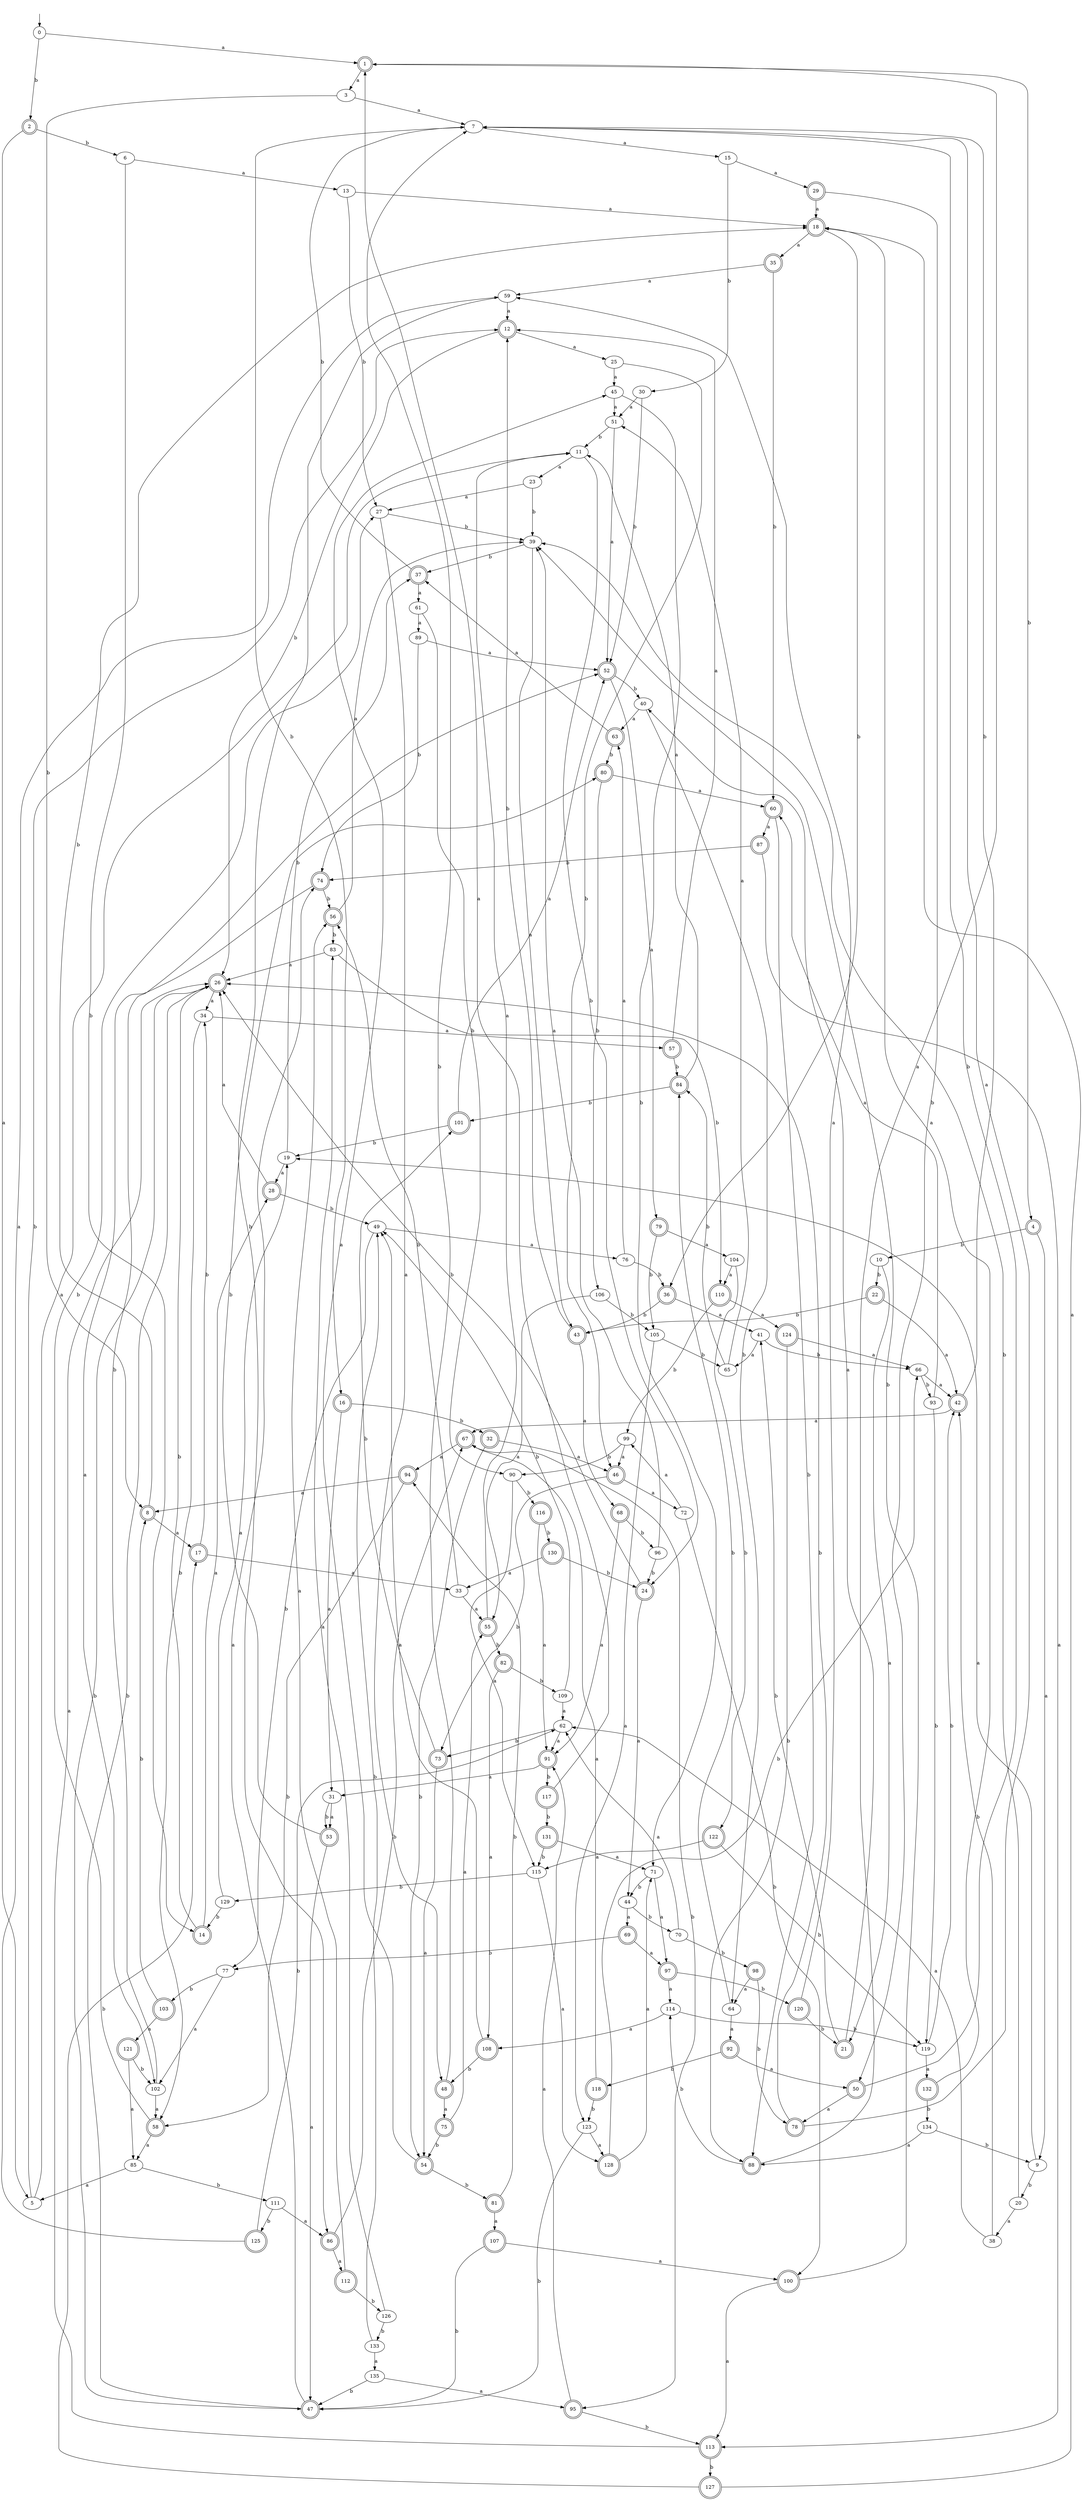 digraph RandomDFA {
  __start0 [label="", shape=none];
  __start0 -> 0 [label=""];
  0 [shape=circle]
  0 -> 1 [label="a"]
  0 -> 2 [label="b"]
  1 [shape=doublecircle]
  1 -> 3 [label="a"]
  1 -> 4 [label="b"]
  2 [shape=doublecircle]
  2 -> 5 [label="a"]
  2 -> 6 [label="b"]
  3
  3 -> 7 [label="a"]
  3 -> 8 [label="b"]
  4 [shape=doublecircle]
  4 -> 9 [label="a"]
  4 -> 10 [label="b"]
  5
  5 -> 11 [label="a"]
  5 -> 12 [label="b"]
  6
  6 -> 13 [label="a"]
  6 -> 14 [label="b"]
  7
  7 -> 15 [label="a"]
  7 -> 16 [label="b"]
  8 [shape=doublecircle]
  8 -> 17 [label="a"]
  8 -> 18 [label="b"]
  9
  9 -> 19 [label="a"]
  9 -> 20 [label="b"]
  10
  10 -> 21 [label="a"]
  10 -> 22 [label="b"]
  11
  11 -> 23 [label="a"]
  11 -> 24 [label="b"]
  12 [shape=doublecircle]
  12 -> 25 [label="a"]
  12 -> 26 [label="b"]
  13
  13 -> 18 [label="a"]
  13 -> 27 [label="b"]
  14 [shape=doublecircle]
  14 -> 28 [label="a"]
  14 -> 26 [label="b"]
  15
  15 -> 29 [label="a"]
  15 -> 30 [label="b"]
  16 [shape=doublecircle]
  16 -> 31 [label="a"]
  16 -> 32 [label="b"]
  17 [shape=doublecircle]
  17 -> 33 [label="a"]
  17 -> 34 [label="b"]
  18 [shape=doublecircle]
  18 -> 35 [label="a"]
  18 -> 36 [label="b"]
  19
  19 -> 28 [label="a"]
  19 -> 37 [label="b"]
  20
  20 -> 38 [label="a"]
  20 -> 39 [label="b"]
  21 [shape=doublecircle]
  21 -> 40 [label="a"]
  21 -> 41 [label="b"]
  22 [shape=doublecircle]
  22 -> 42 [label="a"]
  22 -> 43 [label="b"]
  23
  23 -> 27 [label="a"]
  23 -> 39 [label="b"]
  24 [shape=doublecircle]
  24 -> 44 [label="a"]
  24 -> 26 [label="b"]
  25
  25 -> 45 [label="a"]
  25 -> 46 [label="b"]
  26 [shape=doublecircle]
  26 -> 34 [label="a"]
  26 -> 47 [label="b"]
  27
  27 -> 48 [label="a"]
  27 -> 39 [label="b"]
  28 [shape=doublecircle]
  28 -> 26 [label="a"]
  28 -> 49 [label="b"]
  29 [shape=doublecircle]
  29 -> 18 [label="a"]
  29 -> 50 [label="b"]
  30
  30 -> 51 [label="a"]
  30 -> 52 [label="b"]
  31
  31 -> 53 [label="a"]
  31 -> 53 [label="b"]
  32 [shape=doublecircle]
  32 -> 46 [label="a"]
  32 -> 54 [label="b"]
  33
  33 -> 55 [label="a"]
  33 -> 56 [label="b"]
  34
  34 -> 57 [label="a"]
  34 -> 58 [label="b"]
  35 [shape=doublecircle]
  35 -> 59 [label="a"]
  35 -> 60 [label="b"]
  36 [shape=doublecircle]
  36 -> 41 [label="a"]
  36 -> 43 [label="b"]
  37 [shape=doublecircle]
  37 -> 61 [label="a"]
  37 -> 7 [label="b"]
  38
  38 -> 62 [label="a"]
  38 -> 42 [label="b"]
  39
  39 -> 43 [label="a"]
  39 -> 37 [label="b"]
  40
  40 -> 63 [label="a"]
  40 -> 64 [label="b"]
  41
  41 -> 65 [label="a"]
  41 -> 66 [label="b"]
  42 [shape=doublecircle]
  42 -> 67 [label="a"]
  42 -> 7 [label="b"]
  43 [shape=doublecircle]
  43 -> 68 [label="a"]
  43 -> 12 [label="b"]
  44
  44 -> 69 [label="a"]
  44 -> 70 [label="b"]
  45
  45 -> 51 [label="a"]
  45 -> 71 [label="b"]
  46 [shape=doublecircle]
  46 -> 72 [label="a"]
  46 -> 73 [label="b"]
  47 [shape=doublecircle]
  47 -> 74 [label="a"]
  47 -> 26 [label="b"]
  48 [shape=doublecircle]
  48 -> 75 [label="a"]
  48 -> 7 [label="b"]
  49
  49 -> 76 [label="a"]
  49 -> 77 [label="b"]
  50 [shape=doublecircle]
  50 -> 78 [label="a"]
  50 -> 7 [label="b"]
  51
  51 -> 52 [label="a"]
  51 -> 11 [label="b"]
  52 [shape=doublecircle]
  52 -> 79 [label="a"]
  52 -> 40 [label="b"]
  53 [shape=doublecircle]
  53 -> 47 [label="a"]
  53 -> 80 [label="b"]
  54 [shape=doublecircle]
  54 -> 45 [label="a"]
  54 -> 81 [label="b"]
  55 [shape=doublecircle]
  55 -> 11 [label="a"]
  55 -> 82 [label="b"]
  56 [shape=doublecircle]
  56 -> 39 [label="a"]
  56 -> 83 [label="b"]
  57 [shape=doublecircle]
  57 -> 12 [label="a"]
  57 -> 84 [label="b"]
  58 [shape=doublecircle]
  58 -> 85 [label="a"]
  58 -> 27 [label="b"]
  59
  59 -> 12 [label="a"]
  59 -> 86 [label="b"]
  60 [shape=doublecircle]
  60 -> 87 [label="a"]
  60 -> 88 [label="b"]
  61
  61 -> 89 [label="a"]
  61 -> 90 [label="b"]
  62
  62 -> 91 [label="a"]
  62 -> 73 [label="b"]
  63 [shape=doublecircle]
  63 -> 37 [label="a"]
  63 -> 80 [label="b"]
  64
  64 -> 92 [label="a"]
  64 -> 84 [label="b"]
  65
  65 -> 51 [label="a"]
  65 -> 84 [label="b"]
  66
  66 -> 42 [label="a"]
  66 -> 93 [label="b"]
  67 [shape=doublecircle]
  67 -> 94 [label="a"]
  67 -> 95 [label="b"]
  68 [shape=doublecircle]
  68 -> 91 [label="a"]
  68 -> 96 [label="b"]
  69 [shape=doublecircle]
  69 -> 97 [label="a"]
  69 -> 77 [label="b"]
  70
  70 -> 62 [label="a"]
  70 -> 98 [label="b"]
  71
  71 -> 97 [label="a"]
  71 -> 44 [label="b"]
  72
  72 -> 99 [label="a"]
  72 -> 100 [label="b"]
  73 [shape=doublecircle]
  73 -> 54 [label="a"]
  73 -> 101 [label="b"]
  74 [shape=doublecircle]
  74 -> 102 [label="a"]
  74 -> 56 [label="b"]
  75 [shape=doublecircle]
  75 -> 55 [label="a"]
  75 -> 54 [label="b"]
  76
  76 -> 63 [label="a"]
  76 -> 36 [label="b"]
  77
  77 -> 102 [label="a"]
  77 -> 103 [label="b"]
  78 [shape=doublecircle]
  78 -> 7 [label="a"]
  78 -> 26 [label="b"]
  79 [shape=doublecircle]
  79 -> 104 [label="a"]
  79 -> 105 [label="b"]
  80 [shape=doublecircle]
  80 -> 60 [label="a"]
  80 -> 106 [label="b"]
  81 [shape=doublecircle]
  81 -> 107 [label="a"]
  81 -> 94 [label="b"]
  82 [shape=doublecircle]
  82 -> 108 [label="a"]
  82 -> 109 [label="b"]
  83
  83 -> 26 [label="a"]
  83 -> 110 [label="b"]
  84 [shape=doublecircle]
  84 -> 11 [label="a"]
  84 -> 101 [label="b"]
  85
  85 -> 5 [label="a"]
  85 -> 111 [label="b"]
  86 [shape=doublecircle]
  86 -> 112 [label="a"]
  86 -> 67 [label="b"]
  87 [shape=doublecircle]
  87 -> 113 [label="a"]
  87 -> 74 [label="b"]
  88 [shape=doublecircle]
  88 -> 1 [label="a"]
  88 -> 114 [label="b"]
  89
  89 -> 52 [label="a"]
  89 -> 74 [label="b"]
  90
  90 -> 115 [label="a"]
  90 -> 116 [label="b"]
  91 [shape=doublecircle]
  91 -> 31 [label="a"]
  91 -> 117 [label="b"]
  92 [shape=doublecircle]
  92 -> 50 [label="a"]
  92 -> 118 [label="b"]
  93
  93 -> 60 [label="a"]
  93 -> 119 [label="b"]
  94 [shape=doublecircle]
  94 -> 8 [label="a"]
  94 -> 58 [label="b"]
  95 [shape=doublecircle]
  95 -> 91 [label="a"]
  95 -> 113 [label="b"]
  96
  96 -> 39 [label="a"]
  96 -> 24 [label="b"]
  97 [shape=doublecircle]
  97 -> 114 [label="a"]
  97 -> 120 [label="b"]
  98 [shape=doublecircle]
  98 -> 64 [label="a"]
  98 -> 78 [label="b"]
  99
  99 -> 46 [label="a"]
  99 -> 90 [label="b"]
  100 [shape=doublecircle]
  100 -> 113 [label="a"]
  100 -> 39 [label="b"]
  101 [shape=doublecircle]
  101 -> 52 [label="a"]
  101 -> 19 [label="b"]
  102
  102 -> 58 [label="a"]
  102 -> 52 [label="b"]
  103 [shape=doublecircle]
  103 -> 121 [label="a"]
  103 -> 8 [label="b"]
  104
  104 -> 110 [label="a"]
  104 -> 122 [label="b"]
  105
  105 -> 123 [label="a"]
  105 -> 65 [label="b"]
  106
  106 -> 55 [label="a"]
  106 -> 105 [label="b"]
  107 [shape=doublecircle]
  107 -> 100 [label="a"]
  107 -> 47 [label="b"]
  108 [shape=doublecircle]
  108 -> 49 [label="a"]
  108 -> 48 [label="b"]
  109
  109 -> 62 [label="a"]
  109 -> 49 [label="b"]
  110 [shape=doublecircle]
  110 -> 124 [label="a"]
  110 -> 99 [label="b"]
  111
  111 -> 86 [label="a"]
  111 -> 125 [label="b"]
  112 [shape=doublecircle]
  112 -> 56 [label="a"]
  112 -> 126 [label="b"]
  113 [shape=doublecircle]
  113 -> 26 [label="a"]
  113 -> 127 [label="b"]
  114
  114 -> 108 [label="a"]
  114 -> 119 [label="b"]
  115
  115 -> 128 [label="a"]
  115 -> 129 [label="b"]
  116 [shape=doublecircle]
  116 -> 91 [label="a"]
  116 -> 130 [label="b"]
  117 [shape=doublecircle]
  117 -> 1 [label="a"]
  117 -> 131 [label="b"]
  118 [shape=doublecircle]
  118 -> 67 [label="a"]
  118 -> 123 [label="b"]
  119
  119 -> 132 [label="a"]
  119 -> 42 [label="b"]
  120 [shape=doublecircle]
  120 -> 59 [label="a"]
  120 -> 21 [label="b"]
  121 [shape=doublecircle]
  121 -> 85 [label="a"]
  121 -> 102 [label="b"]
  122 [shape=doublecircle]
  122 -> 115 [label="a"]
  122 -> 119 [label="b"]
  123
  123 -> 128 [label="a"]
  123 -> 47 [label="b"]
  124 [shape=doublecircle]
  124 -> 66 [label="a"]
  124 -> 88 [label="b"]
  125 [shape=doublecircle]
  125 -> 59 [label="a"]
  125 -> 62 [label="b"]
  126
  126 -> 83 [label="a"]
  126 -> 133 [label="b"]
  127 [shape=doublecircle]
  127 -> 18 [label="a"]
  127 -> 17 [label="b"]
  128 [shape=doublecircle]
  128 -> 71 [label="a"]
  128 -> 66 [label="b"]
  129
  129 -> 19 [label="a"]
  129 -> 14 [label="b"]
  130 [shape=doublecircle]
  130 -> 33 [label="a"]
  130 -> 24 [label="b"]
  131 [shape=doublecircle]
  131 -> 71 [label="a"]
  131 -> 115 [label="b"]
  132 [shape=doublecircle]
  132 -> 18 [label="a"]
  132 -> 134 [label="b"]
  133
  133 -> 135 [label="a"]
  133 -> 49 [label="b"]
  134
  134 -> 88 [label="a"]
  134 -> 9 [label="b"]
  135
  135 -> 95 [label="a"]
  135 -> 47 [label="b"]
}
